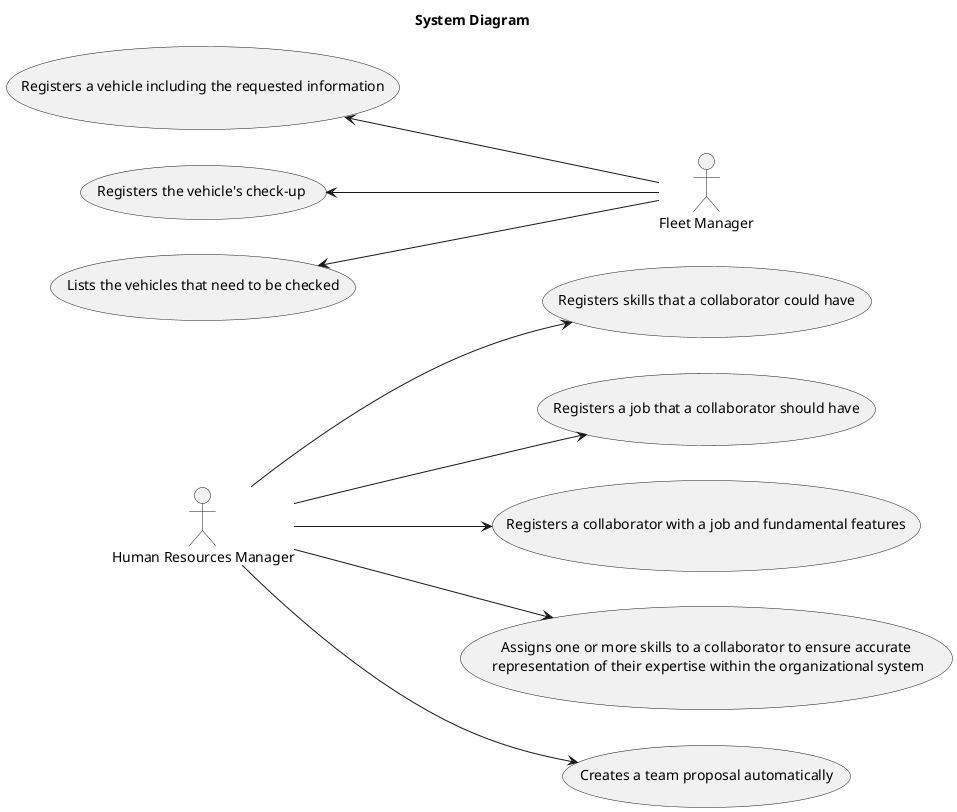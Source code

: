 @startuml
skinparam monochrome true
skinparam shadowing false
skinparam actorStyle rectangle

title System Diagram

left to right direction
actor "Human Resources Manager" as hmr
actor "Fleet Manager" as fm

usecase "Registers skills that a collaborator could have" as Function1
usecase "Registers a job that a collaborator should have" as Function2
usecase "Registers a collaborator with a job and fundamental features" as Function3
usecase "Assigns one or more skills to a collaborator to ensure accurate\n representation of their expertise within the organizational system" as Function4
usecase "Creates a team proposal automatically" as Function5
usecase "Registers a vehicle including the requested information" as Function6
usecase "Registers the vehicle's check-up" as Function7
usecase "Lists the vehicles that need to be checked" as Function8

hmr --> Function1
hmr --> Function2
hmr --> Function3
hmr --> Function4
hmr --> Function5
Function6 <-- fm
Function7 <-- fm
Function8 <-- fm

@enduml
